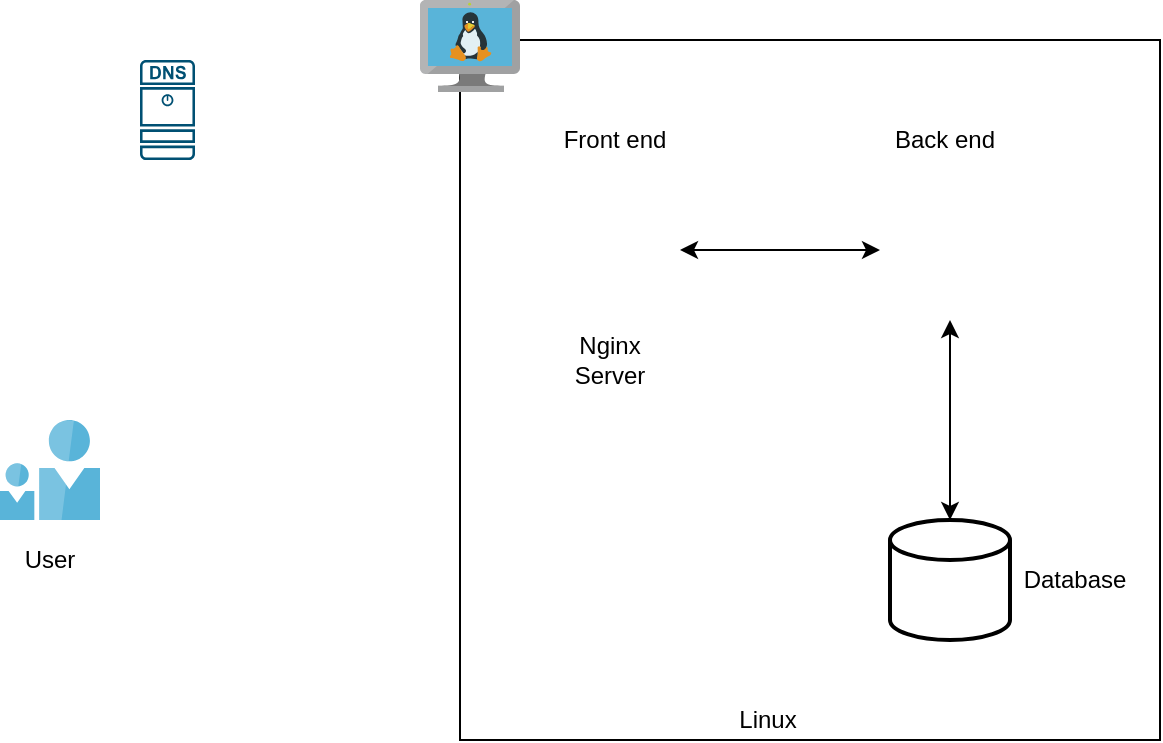 <mxfile version="14.4.2" type="github">
  <diagram id="95en7dngdsD7mRN3J71m" name="Page-1">
    <mxGraphModel dx="1102" dy="560" grid="1" gridSize="10" guides="1" tooltips="1" connect="1" arrows="1" fold="1" page="1" pageScale="1" pageWidth="827" pageHeight="1169" math="0" shadow="0">
      <root>
        <mxCell id="0" />
        <mxCell id="1" parent="0" />
        <mxCell id="_tVaoeIy141urP9iwd9o-5" value="" style="group" vertex="1" connectable="0" parent="1">
          <mxGeometry x="240" y="130" width="370" height="370" as="geometry" />
        </mxCell>
        <mxCell id="_tVaoeIy141urP9iwd9o-3" value="" style="whiteSpace=wrap;html=1;aspect=fixed;" vertex="1" parent="_tVaoeIy141urP9iwd9o-5">
          <mxGeometry x="20" y="20" width="350" height="350" as="geometry" />
        </mxCell>
        <mxCell id="_tVaoeIy141urP9iwd9o-4" value="" style="aspect=fixed;html=1;points=[];align=center;image;fontSize=12;image=img/lib/mscae/VM_Linux.svg;" vertex="1" parent="_tVaoeIy141urP9iwd9o-5">
          <mxGeometry width="50" height="46" as="geometry" />
        </mxCell>
        <mxCell id="_tVaoeIy141urP9iwd9o-1" value="" style="shape=image;html=1;verticalAlign=top;verticalLabelPosition=bottom;labelBackgroundColor=#ffffff;imageAspect=0;aspect=fixed;image=https://cdn4.iconfinder.com/data/icons/logos-brands-5/24/nginx-128.png" vertex="1" parent="_tVaoeIy141urP9iwd9o-5">
          <mxGeometry x="60" y="90" width="70" height="70" as="geometry" />
        </mxCell>
        <mxCell id="_tVaoeIy141urP9iwd9o-13" value="" style="shape=image;html=1;verticalAlign=top;verticalLabelPosition=bottom;labelBackgroundColor=#ffffff;imageAspect=0;aspect=fixed;image=https://cdn4.iconfinder.com/data/icons/logos-and-brands/512/267_Python_logo-128.png" vertex="1" parent="_tVaoeIy141urP9iwd9o-5">
          <mxGeometry x="230" y="90" width="70" height="70" as="geometry" />
        </mxCell>
        <mxCell id="_tVaoeIy141urP9iwd9o-14" value="" style="strokeWidth=2;html=1;shape=mxgraph.flowchart.database;whiteSpace=wrap;" vertex="1" parent="_tVaoeIy141urP9iwd9o-5">
          <mxGeometry x="235" y="260" width="60" height="60" as="geometry" />
        </mxCell>
        <mxCell id="_tVaoeIy141urP9iwd9o-17" value="" style="endArrow=classic;startArrow=classic;html=1;exitX=0.5;exitY=0;exitDx=0;exitDy=0;exitPerimeter=0;entryX=0.5;entryY=1;entryDx=0;entryDy=0;" edge="1" parent="_tVaoeIy141urP9iwd9o-5" source="_tVaoeIy141urP9iwd9o-14" target="_tVaoeIy141urP9iwd9o-13">
          <mxGeometry width="50" height="50" relative="1" as="geometry">
            <mxPoint x="150" y="180" as="sourcePoint" />
            <mxPoint x="200" y="130" as="targetPoint" />
          </mxGeometry>
        </mxCell>
        <mxCell id="_tVaoeIy141urP9iwd9o-18" value="" style="endArrow=classic;startArrow=classic;html=1;exitX=1;exitY=0.5;exitDx=0;exitDy=0;" edge="1" parent="_tVaoeIy141urP9iwd9o-5" source="_tVaoeIy141urP9iwd9o-1" target="_tVaoeIy141urP9iwd9o-13">
          <mxGeometry width="50" height="50" relative="1" as="geometry">
            <mxPoint x="150" y="180" as="sourcePoint" />
            <mxPoint x="200" y="130" as="targetPoint" />
          </mxGeometry>
        </mxCell>
        <mxCell id="_tVaoeIy141urP9iwd9o-22" value="Linux" style="text;html=1;strokeColor=none;fillColor=none;align=center;verticalAlign=middle;whiteSpace=wrap;rounded=0;" vertex="1" parent="_tVaoeIy141urP9iwd9o-5">
          <mxGeometry x="154" y="350" width="40" height="20" as="geometry" />
        </mxCell>
        <mxCell id="_tVaoeIy141urP9iwd9o-23" value="Nginx Server" style="text;html=1;strokeColor=none;fillColor=none;align=center;verticalAlign=middle;whiteSpace=wrap;rounded=0;" vertex="1" parent="_tVaoeIy141urP9iwd9o-5">
          <mxGeometry x="75" y="170" width="40" height="20" as="geometry" />
        </mxCell>
        <mxCell id="_tVaoeIy141urP9iwd9o-26" value="Front end" style="text;html=1;strokeColor=none;fillColor=none;align=center;verticalAlign=middle;whiteSpace=wrap;rounded=0;" vertex="1" parent="_tVaoeIy141urP9iwd9o-5">
          <mxGeometry x="65" y="60" width="65" height="20" as="geometry" />
        </mxCell>
        <mxCell id="_tVaoeIy141urP9iwd9o-28" value="Back end" style="text;html=1;strokeColor=none;fillColor=none;align=center;verticalAlign=middle;whiteSpace=wrap;rounded=0;" vertex="1" parent="_tVaoeIy141urP9iwd9o-5">
          <mxGeometry x="230" y="60" width="65" height="20" as="geometry" />
        </mxCell>
        <mxCell id="_tVaoeIy141urP9iwd9o-41" value="Database" style="text;html=1;strokeColor=none;fillColor=none;align=center;verticalAlign=middle;whiteSpace=wrap;rounded=0;" vertex="1" parent="_tVaoeIy141urP9iwd9o-5">
          <mxGeometry x="295" y="280" width="65" height="20" as="geometry" />
        </mxCell>
        <mxCell id="_tVaoeIy141urP9iwd9o-20" value="" style="aspect=fixed;html=1;points=[];align=center;image;fontSize=12;image=img/lib/mscae/Two_User_Icon.svg;" vertex="1" parent="1">
          <mxGeometry x="30" y="340" width="50" height="50" as="geometry" />
        </mxCell>
        <mxCell id="_tVaoeIy141urP9iwd9o-21" value="User" style="text;html=1;strokeColor=none;fillColor=none;align=center;verticalAlign=middle;whiteSpace=wrap;rounded=0;" vertex="1" parent="1">
          <mxGeometry x="35" y="400" width="40" height="20" as="geometry" />
        </mxCell>
        <mxCell id="_tVaoeIy141urP9iwd9o-25" value="" style="points=[[0.015,0.015,0],[0.985,0.015,0],[0.985,0.985,0],[0.015,0.985,0],[0.25,0,0],[0.5,0,0],[0.75,0,0],[1,0.25,0],[1,0.5,0],[1,0.75,0],[0.75,1,0],[0.5,1,0],[0.25,1,0],[0,0.75,0],[0,0.5,0],[0,0.25,0]];verticalLabelPosition=bottom;html=1;verticalAlign=top;aspect=fixed;align=center;pointerEvents=1;shape=mxgraph.cisco19.dns_server;fillColor=#005073;strokeColor=none;" vertex="1" parent="1">
          <mxGeometry x="100" y="160" width="27.5" height="50" as="geometry" />
        </mxCell>
      </root>
    </mxGraphModel>
  </diagram>
</mxfile>
